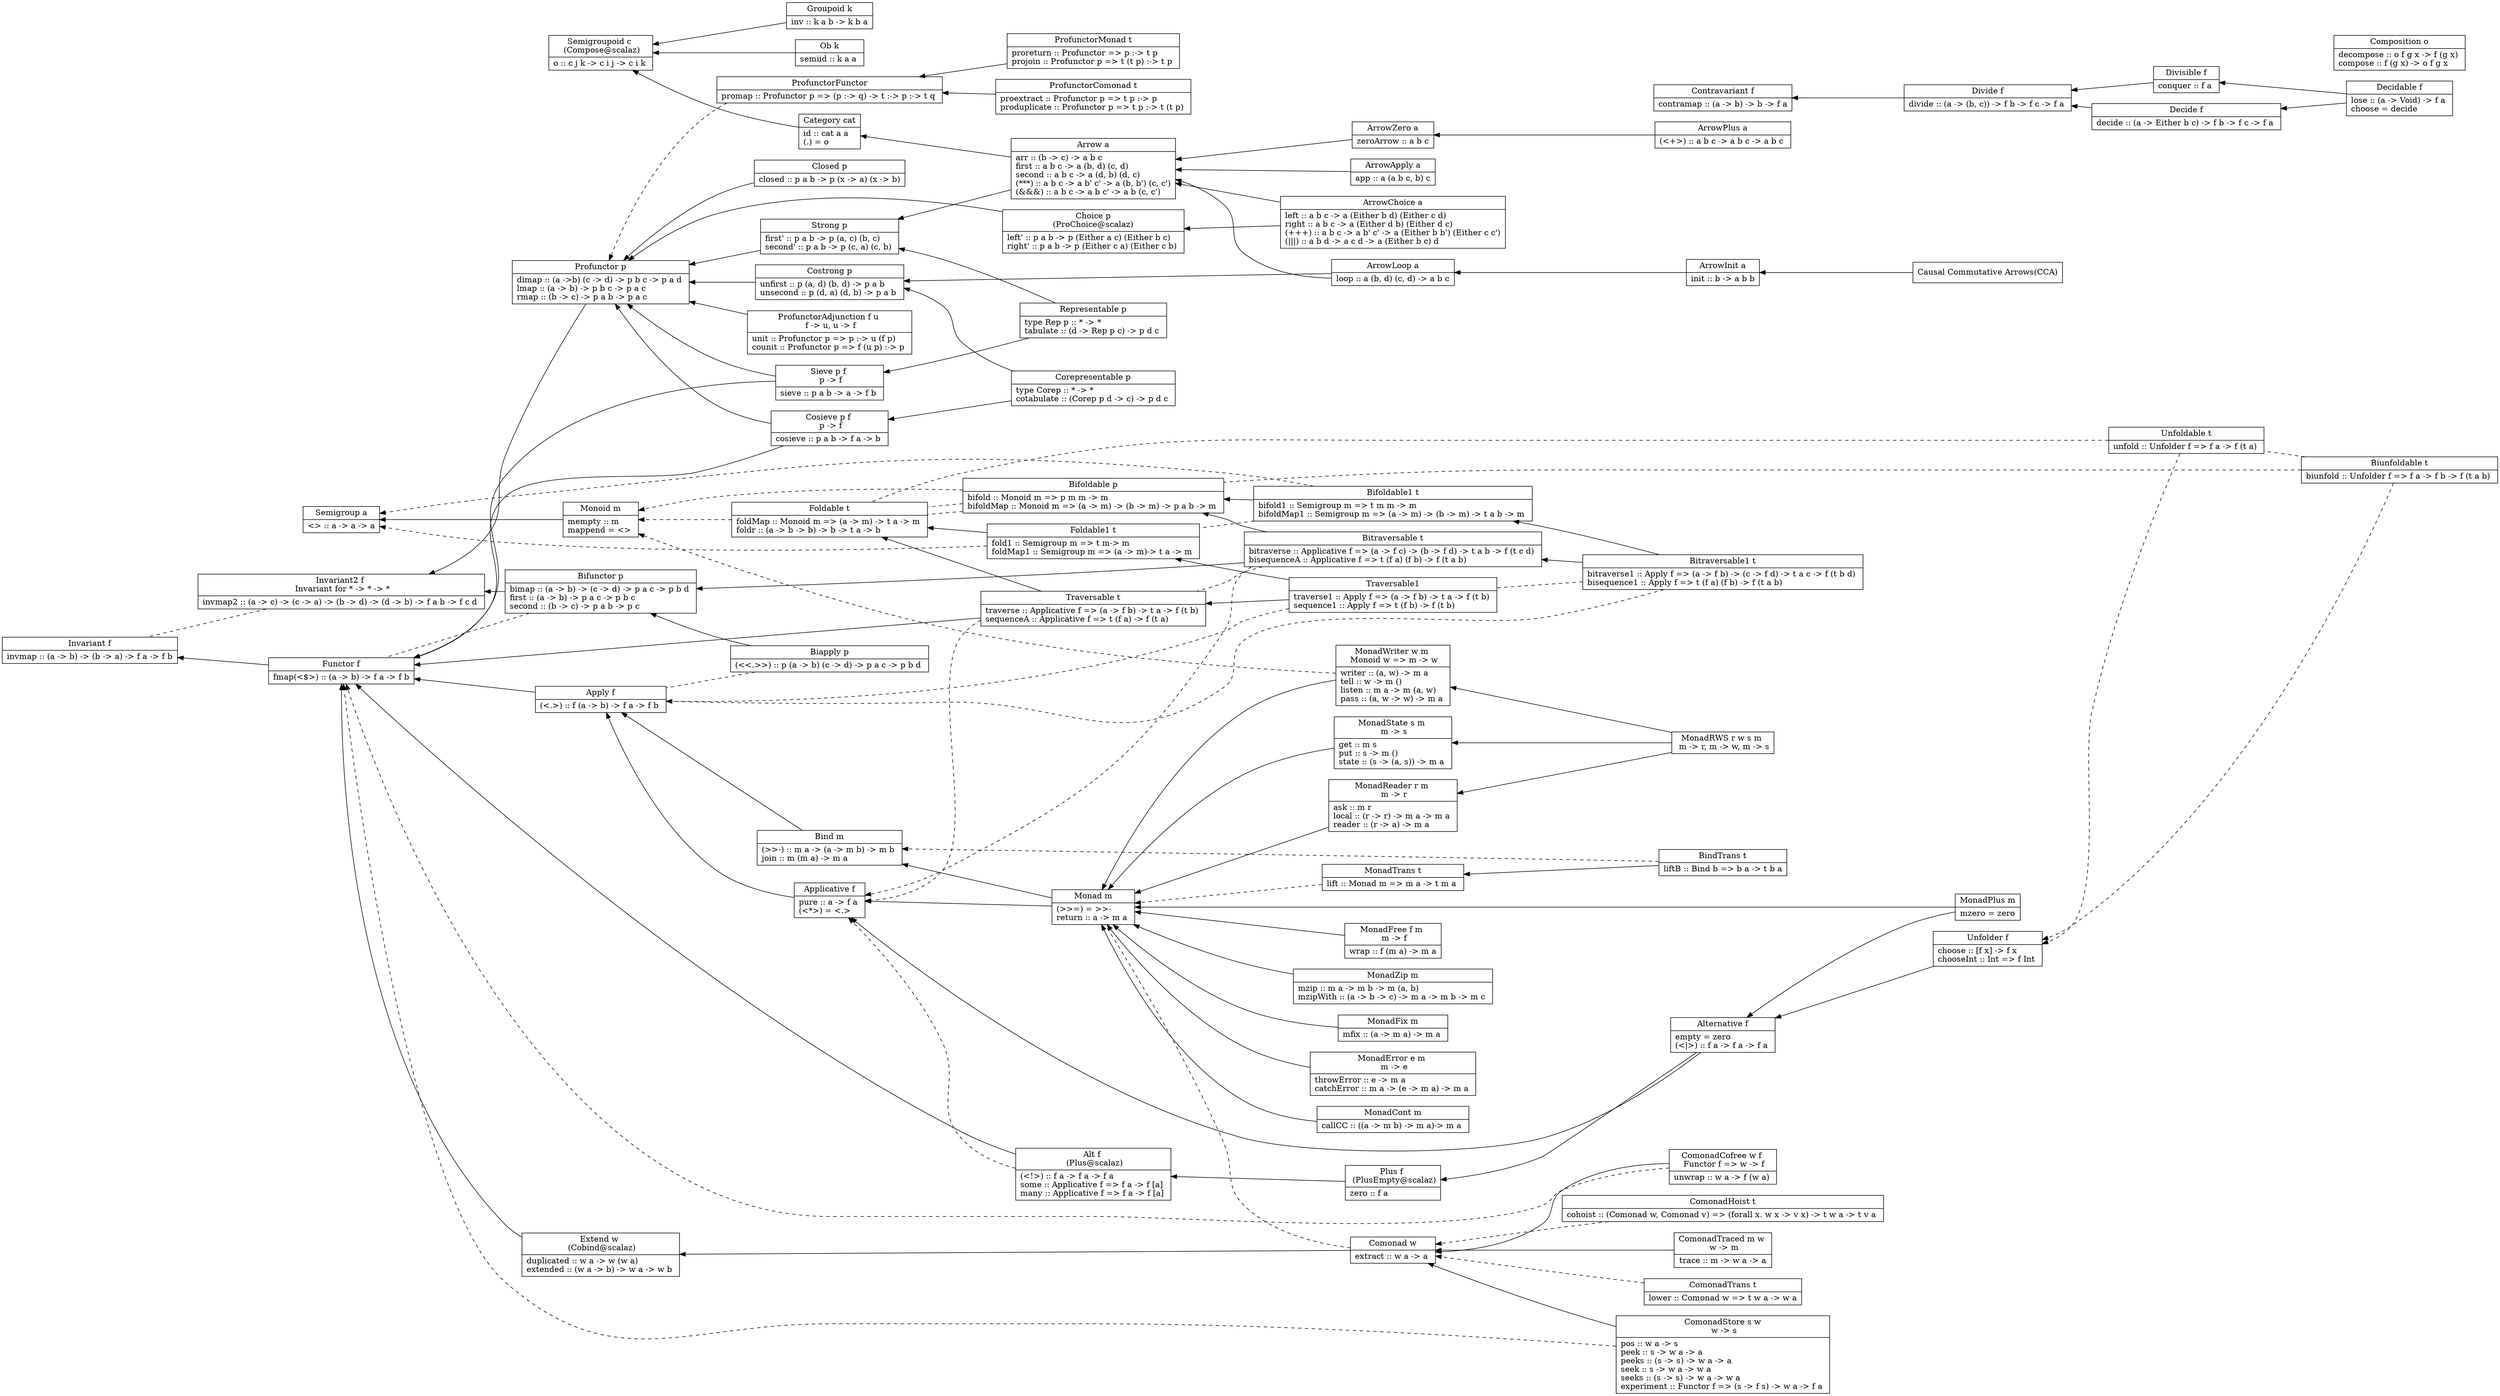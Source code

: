 digraph {
	graph[rankdir="RL"]
	node[shape="record"]


	// *

	semigroup [label="{ Semigroup a }|{ \<\> :: a -\> a -\> a }"]

	monoid -> semigroup
	monoid [label="{ Monoid m}|{ mempty :: m \l\
	mappend = \<\> \l}"]


	// (* -> *)

	invariant [label="{ Invariant f }|{ invmap :: (a -\> b) -\> (b -\> a) -\> f a -\> f b }"]

	functor -> invariant
	functor [label="{ Functor f }|{ fmap(\<$\>) :: (a -\> b) -\> f a -\> f b }"]

	apply -> functor
	apply [label="{ Apply f }|{ (\<.\>) :: f (a -\> b) -\> f a -\> f b \l}"]

	bind -> apply
	bind [label="{ Bind m }|{ (\>\>-) :: m a -\> (a -\> m b) -\> m b \l\
	join :: m (m a) -\> m a \l}"]

	alt -> functor
	alt -> applicative [style="dashed"]
	alt [label="{ Alt f \n (Plus@scalaz) }|{ (\<!\>) :: f a -\> f a -\> f a \l\
	some :: Applicative f =\> f a -\> f [a] \l\
	many :: Applicative f =\> f a -\> f [a] \l }"]

	plus -> alt
	plus [label="{ Plus f \n (PlusEmpty@scalaz) }|{ zero :: f a \l }"]

	applicative -> apply
	applicative [label="{ Applicative f }|{ pure :: a -\> f a \l\
	(\<*\>) = \<.\>\l }"]

	alternative -> {applicative, plus}
	alternative [label="{ Alternative f }|{ empty = zero \l\
	(\<\|\>) :: f a -\> f a -\> f a \l}"]

	monad -> {bind, applicative}
	monad  [label="{ Monad m }|{ (\>\>=) = \>\>- \lreturn :: a -\> m a \l}"]

	comonad -> extend
	comonad -> monad [style="dashed" arrowhead="none"]
	comonad [label="{ Comonad w }|{ extract :: w a -\> a \l }"]

	comonadcofree -> comonad
	comonadcofree -> functor [style="dashed"]
	comonadcofree [label="{ ComonadCofree w f \n Functor f =\> w -\> f }|{ unwrap :: w a -\> f (w a) \l }"]

	monadfree -> monad
	monadfree [label="{ MonadFree f m \n m -\> f }|{ wrap :: f (m a) -\> m a }"]

	monadplus -> {monad, alternative}
	monadplus [label="{ MonadPlus m }|{ mzero = zero }"]

	monadzip -> monad
	monadzip [label="{ MonadZip m }|{ mzip :: m a -\> m b -\> m (a, b)\l\
	mzipWith :: (a -\> b -\> c) -\> m a -\> m b -\> m c \l}"]

	monadfix -> monad
	monadfix [label="{ MonadFix m }|{ mfix :: (a -\> m a) -\> m a \l}"]

	monaderror -> monad
	monaderror [label="{ MonadError e m \n m -\> e }|{ throwError :: e -\> m a \l\
	catchError :: m a -\> (e -\> m a) -\> m a \l }"]

	monadcont -> monad
	monadcont [label="{ MonadCont m }|{ callCC :: ((a -\> m b) -\> m a)-\> m a \l }"]

	monadreader -> monad
	monadreader [label="{ MonadReader r m \n m -\> r }|{ ask :: m r \l\
	local :: (r -\> r) -\> m a -\> m a \l\
	reader :: (r -\> a) -\> m a \l }"]

	monadwriter -> monad
	monadwriter -> monoid [style="dashed"]
	monadwriter [label="{ MonadWriter w m \n Monoid w =\> m -\> w }|{ writer :: (a, w) -\> m a \l\
	tell :: w -\> m () \l\
	listen :: m a -\> m (a, w) \l\
	pass :: (a, w -\> w) -\> m a \l }"]

	monadstate -> monad
	monadstate [label="{ MonadState s m \n m -\> s }|{ get :: m s \l\
	put :: s -\> m () \l\
	state :: (s -\> (a, s)) -\> m a \l }"]

	monadrws -> {monadreader, monadwriter, monadstate}
	monadrws [label="{ MonadRWS r w s m \n m -\> r, m -\> w, m -\> s }"]

	foldable -> monoid [style="dashed"]
	foldable [label="{ Foldable t }|{ foldMap :: Monoid m =\> (a -\> m) -\> t a -\> m \l\
	foldr :: (a -\> b -\> b) -\> b -\> t a -\> b \l}"]

	foldable1 -> foldable
	foldable1 -> semigroup [style="dashed"]
	foldable1 [label="{ Foldable1 t }|{ fold1 :: Semigroup m =\> t m-\> m \l\
	foldMap1 :: Semigroup m =\> (a -\> m)-\> t a -\> m \l }"]

	unfoldable -> unfolder [style="dashed"]
	unfoldable -> foldable [style="dashed" arrowhead="none"]
	unfoldable [label="{ Unfoldable t }|{ unfold :: Unfolder f =\> f a -\> f (t a) \l }"]

	unfolder -> alternative
	unfolder [label="{ Unfolder f }|{ choose :: [f x] -\> f x \l\
	chooseInt :: Int =\> f Int \l }"]

	traversable -> {foldable, functor}
	traversable -> applicative [style="dashed"]
	traversable [label="{ Traversable t }|{ traverse :: Applicative f =\> (a -\> f b) -\> t a -\> f (t b) \l\
	sequenceA :: Applicative f =\> t (f a) -\> f (t a) \l }"]

	traversable1 -> foldable1
	traversable1 -> traversable
	traversable1 -> apply [style="dashed"]
	traversable1 [label="{ Traversable1 }|{ traverse1 :: Apply f =\> (a -\> f b) -\> t a -\> f (t b) \l\
	sequence1 :: Apply f =\> t (f b) -\> f (t b) \l }"]

	extend -> functor
	extend [label="{ Extend w \n (Cobind@scalaz)}|{ duplicated :: w a -\> w (w a) \l\
	extended :: (w a -\> b) -\> w a -\> w b \l }"]


	contravariant [label="{ Contravariant f }|{ contramap :: (a -\> b) -\>  b -\> f a }"]

	divide -> contravariant
	divide [label="{ Divide f }|{ divide :: (a -\> (b, c)) -\> f b -\> f c -\> f a \l }"]

	divisible -> divide
	divisible [label="{ Divisible f }|{ conquer :: f a \l }"]

	decide -> divide
	decide [label="{ Decide f }|{ decide :: (a -\> Either b c) -\> f b -\> f c -\> f a \l }"]

	decidable -> {decide, divisible}
	decidable [label="{ Decidable f }|{ lose :: (a -\> Void) -\> f a \l\
	choose = decide \l }"]

	composition [label="{ Composition o }|{ decompose :: o f g x -\> f (g x) \l\
	compose :: f (g x) -\> o f g x \l }"]


	// (* -> * -> *)

	invariant2 -> invariant [style="dashed" arrowhead="none"]
	invariant2 [label="{ Invariant2 f \n Invariant for * -\> * -\> * }|{\
	invmap2 :: (a -\> c) -\> (c -\> a) -\> (b -\> d) -\> (d -\> b) -\> f a b -\> f c d \l }"]

	semigroupoid [label="{ Semigroupoid c \n (Compose@scalaz) }|{ o :: c j k -\> c i j -\> c i k \l }"]

	groupoid -> semigroupoid
	groupoid [label="{ Groupoid k }|{ inv :: k a b -\> k b a }"]

	category -> semigroupoid
	category [label="{ Category cat }|{ id :: cat a a \l\
	(.) = o \l }"]

	ob -> semigroupoid
	ob [label="{ Ob k }|{ semiid :: k a a \l }"]

	arrow -> {category, strong}
	arrow [label="{ Arrow a }|{ arr :: (b -\> c) -\> a b c \l\
first :: a b c -\> a (b, d) (c, d) \l\
second :: a b c -\> a (d, b) (d, c) \l\
(***) :: a b c -\> a b' c' -\> a (b, b') (c, c')\l\
(&&&) :: a b c -\> a b c' -\> a b (c, c')\l }"]

	arrowplus -> arrowzero
	arrowplus [label="{ ArrowPlus a }|{ (\<+\>) :: a b c -\> a b c -\> a b c \l }"]

	arrowzero -> arrow
	arrowzero [label="{ ArrowZero a }|{ zeroArrow :: a b c }"]

	arrowinit -> arrowloop
	arrowinit[label="{ ArrowInit a }|{ init :: b -\> a b b }"]

	arrowchoice -> {arrow, choice}
	arrowchoice[label="{ ArrowChoice a }|{ left :: a b c -\> a (Either b d) (Either c d) \l\
	right :: a b c -\> a (Either d b) (Either d c)\l\
	(+++) :: a b c -\> a b' c' -\> a (Either b b') (Either c c')\l\
	(\|\|\|) :: a b d -\> a c d -\> a (Either b c) d\l }"]

	arrowapply -> arrow
	arrowapply [label="{ ArrowApply a }|{ app :: a (a b c, b) c }"]

	arrowloop -> {arrow, costrong}
	arrowloop [label="{ ArrowLoop a }|{ loop :: a (b, d) (c, d) -\> a b c }"]

	cca -> arrowinit
	cca [label="{Causal Commutative Arrows(CCA) }"]

	profunctor -> invariant2
	profunctor [label="{ Profunctor p }|{ dimap :: (a -\>b) (c -\> d) -\> p b c -\> p a d \l\
	lmap :: (a -\> b) -\> p b c -\> p a c \l\
	rmap :: (b -\> c) -\> p a b -\> p a c \l }"]

	choice -> profunctor
	choice [label="{ Choice p\n(ProChoice@scalaz) }|{ left' :: p a b -\> p (Either a c) (Either b c) \l\
	right' :: p a b -\> p (Either c a) (Either c b) \l }"]

	profunctoradjunction -> profunctor
	profunctoradjunction [label="{ ProfunctorAdjunction f u \n f -\> u, u -\> f }|{ unit :: Profunctor p =\> p :-\> u (f p) \l\
	counit :: Profunctor p =\> f (u p) :-\> p \l }"]

	closed -> profunctor
	closed [label="{ Closed p }|{ closed :: p a b -\> p (x -\> a) (x -\> b) }"]

	profunctorfunctor -> profunctor [style="dashed"]
	profunctorfunctor [label="{ ProfunctorFunctor }|{ promap :: Profunctor p =\> (p :-\> q) -\> t :-\> p :-\> t q \l }"]

	profunctormonad -> profunctorfunctor
	profunctormonad [label="{ ProfunctorMonad t }|{ proreturn :: Profunctor =\> p :-\> t p \l\
	projoin :: Profunctor p =\> t (t p) :-\> t p \l }"]

	profunctorcomonad -> profunctorfunctor
	profunctorcomonad [label="{ ProfunctorComonad t }|{ proextract :: Profunctor p =\> t p :-\> p \l\
	produplicate :: Profunctor p =\> t p :-\> t (t p) \l }"]

	representable -> {strong, sieve}
	representable [label="{ Representable p }|{ type Rep p :: * -\> * \l\
	tabulate :: (d -\> Rep p c) -\> p d c \l }"]

	corepresentable -> {costrong, cosieve}
	corepresentable [label="{ Corepresentable p }|{ type Corep :: * -\> * \l\
	cotabulate :: (Corep p d -\> c) -\> p d c \l }"]

	sieve -> {profunctor, functor}
	sieve [label="{ Sieve p f \n p -\> f }|{ sieve :: p a b -\> a -\> f b \l }"]

	cosieve -> {profunctor, functor}
	cosieve [label="{ Cosieve p f \n p -\> f }|{ cosieve :: p a b -\> f a -\> b \l }"]

	strong -> profunctor
	strong [label="{ Strong p }|{ first' :: p a b -\> p (a, c) (b, c) \l\
	second' :: p a b -\> p (c, a) (c, b) \l }"]

	costrong -> profunctor
	costrong [label="{ Costrong p }|{ unfirst :: p (a, d) (b, d) -\> p a b \l\
	unsecond :: p (d, a) (d, b) -\> p a b \l }"]


	// trans

	bindtrans -> monadtrans
	bindtrans -> bind [style="dashed"]
	bindtrans [label="{ BindTrans t}|{ liftB :: Bind b =\> b a -\> t b a }"]

	monadtrans -> monad [style="dashed"]
	monadtrans [label="{ MonadTrans t}|{ lift :: Monad m =\> m a -\> t m a \l}"]

	comonadtrans -> comonad [style="dashed"]
	comonadtrans [label="{ ComonadTrans t }|{ lower :: Comonad w =\> t w a -\> w a }"]


	// comonad

	comonadhoist -> comonad [style="dashed"]
	comonadhoist [label="{ ComonadHoist t }|{ cohoist :: (Comonad w, Comonad v) =\> (forall x. w x -\> v x) -\> t w a -\> t v a \l }"]

	comonadstore -> functor [style="dashed"]
	comonadstore -> comonad
	comonadstore [label="{ ComonadStore s w\n w -\> s }|{ pos :: w a -\> s \l\
	peek :: s -\> w a -\> a \l\
	peeks :: (s -\> s) -\> w a -\> a \l\
	seek :: s -\> w a -\> w a \l\
	seeks :: (s -\> s) -\> w a -\> w a \l\
	experiment :: Functor f =\> (s -\> f s) -\> w a -\> f a \l }"]

	comonadtraced -> comonad
	comonadtraced [label="{ ComonadTraced m w \n w -\> m }|{ trace :: m -\> w a -\> a }"]

	// bi
	bifunctor -> invariant2
	bifunctor -> functor [style="dashed" arrowhead="none"]
	bifunctor [label="{ Bifunctor p }|{ bimap :: (a -\> b) -\> (c -\> d) -\> p a c -\> p b d \l\
	first :: (a -\> b) -\> p a c -\> p b c \l\
	second :: (b -\> c) -\> p a b -\> p  c \l }"]

	biapply -> bifunctor
	biapply -> apply [style="dashed" arrowhead="none"]
	biapply [label="{ Biapply p }|{ (\<\<.\>\>) :: p (a -\> b) (c -\> d) -\> p a c -\> p b d \l }"]

	bifoldable -> foldable [style="dashed" arrowhead="none"]
	bifoldable -> monoid [style="dashed"]
	bifoldable -> foldable [style="dashed" arrowhead="none"]
	bifoldable [label="{ Bifoldable p }|{ bifold :: Monoid m =\> p m m -\> m \l\
	bifoldMap :: Monoid m =\> (a -\> m) -\> (b -\> m) -\> p a b -\> m \l }"]

	bifoldable1 -> bifoldable
	bifoldable1 -> semigroup [style="dashed"]
	bifoldable1 -> foldable1 [style="dashed" arrowhead="none"]
	bifoldable1 [label="{ Bifoldable1 t }|{ bifold1 :: Semigroup m =\> t m m -\> m \l\
	bifoldMap1 :: Semigroup m =\> (a -\> m) -\> (b -\> m) -\> t a b -\> m \l }"]

	biunfoldable -> unfolder [style="dashed"]
	biunfoldable -> {unfoldable, bifoldable} [style="dashed" arrowhead="none"]
	biunfoldable [label="{ Biunfoldable t }|{ biunfold :: Unfolder f =\> f a -\> f b -\> f (t a b) \l }"]

	bitraversable -> applicative [style="dashed"]
	bitraversable -> {bifunctor, bifoldable}
	bitraversable -> traversable [style="dashed" arrowhead="none"]
	bitraversable [label="{ Bitraversable t }|{ bitraverse :: Applicative f =\> (a -\> f c) -\> (b -\> f d) -\> t a b -\> f (t c d) \l\
	bisequenceA :: Applicative f =\> t (f a) (f b) -\> f (t a b) \l }"]

	bitraversable1 -> {bitraversable, bifoldable1}
	bitraversable1 -> apply [style="dashed"]
	bitraversable1 -> traversable1 [style="dashed" arrowhead="none"]
	bitraversable1 [label="{ Bitraversable1 t }|{ bitraverse1 :: Apply f =\> (a -\> f b) -\> (c -\> f d) -\> t a c -\> f (t b d) \l\
	bisequence1 :: Apply f =\> t (f a) (f b) -\> f (t a b) \l }"]

}
